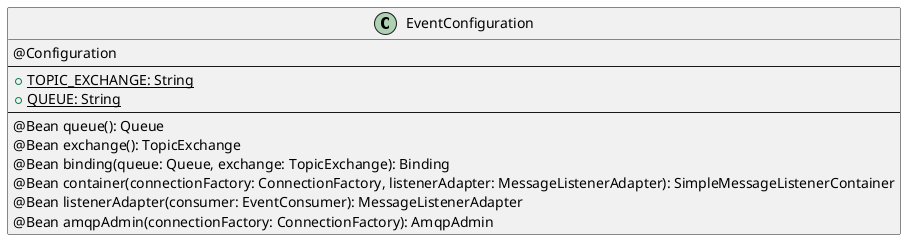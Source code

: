 @startuml EventConfiguration

class EventConfiguration {
  @Configuration
  --
  + {static} TOPIC_EXCHANGE: String
  + {static} QUEUE: String
  --
}
EventConfiguration : @Bean queue(): Queue
EventConfiguration : @Bean exchange(): TopicExchange
EventConfiguration : @Bean binding(queue: Queue, exchange: TopicExchange): Binding
EventConfiguration : @Bean container(connectionFactory: ConnectionFactory, listenerAdapter: MessageListenerAdapter): SimpleMessageListenerContainer
EventConfiguration : @Bean listenerAdapter(consumer: EventConsumer): MessageListenerAdapter
EventConfiguration : @Bean amqpAdmin(connectionFactory: ConnectionFactory): AmqpAdmin

@enduml